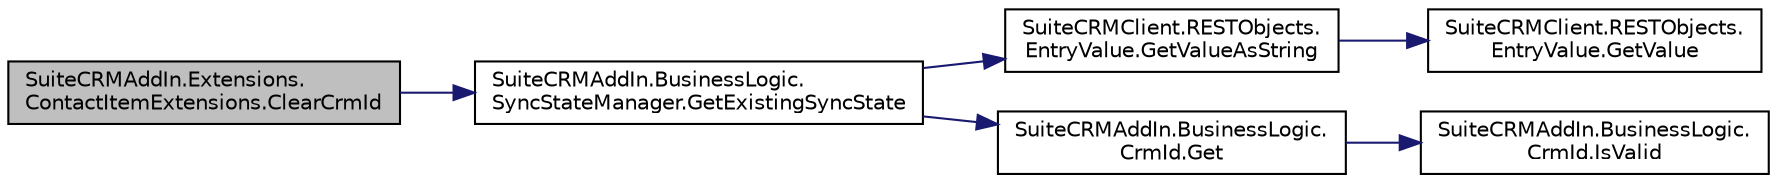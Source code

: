 digraph "SuiteCRMAddIn.Extensions.ContactItemExtensions.ClearCrmId"
{
  edge [fontname="Helvetica",fontsize="10",labelfontname="Helvetica",labelfontsize="10"];
  node [fontname="Helvetica",fontsize="10",shape=record];
  rankdir="LR";
  Node7 [label="SuiteCRMAddIn.Extensions.\lContactItemExtensions.ClearCrmId",height=0.2,width=0.4,color="black", fillcolor="grey75", style="filled", fontcolor="black"];
  Node7 -> Node8 [color="midnightblue",fontsize="10",style="solid",fontname="Helvetica"];
  Node8 [label="SuiteCRMAddIn.BusinessLogic.\lSyncStateManager.GetExistingSyncState",height=0.2,width=0.4,color="black", fillcolor="white", style="filled",URL="$class_suite_c_r_m_add_in_1_1_business_logic_1_1_sync_state_manager.html#a1be6c51a0b433eb8ae2ffa27f5cc1325",tooltip="Get the existing sync state for this CRM item, if it exists, else null. "];
  Node8 -> Node9 [color="midnightblue",fontsize="10",style="solid",fontname="Helvetica"];
  Node9 [label="SuiteCRMClient.RESTObjects.\lEntryValue.GetValueAsString",height=0.2,width=0.4,color="black", fillcolor="white", style="filled",URL="$class_suite_c_r_m_client_1_1_r_e_s_t_objects_1_1_entry_value.html#a6ff81b41c04d9c891efbafabc25f335f"];
  Node9 -> Node10 [color="midnightblue",fontsize="10",style="solid",fontname="Helvetica"];
  Node10 [label="SuiteCRMClient.RESTObjects.\lEntryValue.GetValue",height=0.2,width=0.4,color="black", fillcolor="white", style="filled",URL="$class_suite_c_r_m_client_1_1_r_e_s_t_objects_1_1_entry_value.html#a7dc773cb8764db461f60ceab15bb6377"];
  Node8 -> Node11 [color="midnightblue",fontsize="10",style="solid",fontname="Helvetica"];
  Node11 [label="SuiteCRMAddIn.BusinessLogic.\lCrmId.Get",height=0.2,width=0.4,color="black", fillcolor="white", style="filled",URL="$class_suite_c_r_m_add_in_1_1_business_logic_1_1_crm_id.html#a4c42d534f0f83aa65403c2c8e06dc5d1",tooltip="Get the single CrmId instance for this value. "];
  Node11 -> Node12 [color="midnightblue",fontsize="10",style="solid",fontname="Helvetica"];
  Node12 [label="SuiteCRMAddIn.BusinessLogic.\lCrmId.IsValid",height=0.2,width=0.4,color="black", fillcolor="white", style="filled",URL="$class_suite_c_r_m_add_in_1_1_business_logic_1_1_crm_id.html#a753d936c4867f81d95032490ff89cd48",tooltip="Validates a CRM id. "];
}
